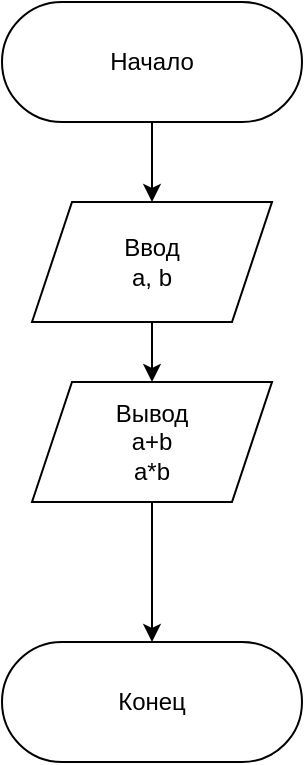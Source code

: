 <mxfile version="14.5.1" type="device" pages="5"><diagram id="qo4lEPv06BUdolFWNqSx" name="task_1"><mxGraphModel dx="1024" dy="592" grid="1" gridSize="10" guides="1" tooltips="1" connect="1" arrows="1" fold="1" page="1" pageScale="1" pageWidth="827" pageHeight="1169" math="0" shadow="0"><root><mxCell id="0"/><mxCell id="1" parent="0"/><mxCell id="qoAtUtWhVeY6RFyTbVCb-6" style="edgeStyle=orthogonalEdgeStyle;rounded=0;orthogonalLoop=1;jettySize=auto;html=1;entryX=0.5;entryY=0;entryDx=0;entryDy=0;" edge="1" parent="1" source="qoAtUtWhVeY6RFyTbVCb-2" target="qoAtUtWhVeY6RFyTbVCb-3"><mxGeometry relative="1" as="geometry"/></mxCell><mxCell id="qoAtUtWhVeY6RFyTbVCb-2" value="Начало" style="rounded=1;whiteSpace=wrap;html=1;arcSize=50;" vertex="1" parent="1"><mxGeometry x="330" y="20" width="150" height="60" as="geometry"/></mxCell><mxCell id="qoAtUtWhVeY6RFyTbVCb-7" style="edgeStyle=orthogonalEdgeStyle;rounded=0;orthogonalLoop=1;jettySize=auto;html=1;entryX=0.5;entryY=0;entryDx=0;entryDy=0;" edge="1" parent="1" source="qoAtUtWhVeY6RFyTbVCb-3" target="qoAtUtWhVeY6RFyTbVCb-4"><mxGeometry relative="1" as="geometry"/></mxCell><mxCell id="qoAtUtWhVeY6RFyTbVCb-3" value="Ввод&lt;br&gt;a, b" style="shape=parallelogram;perimeter=parallelogramPerimeter;whiteSpace=wrap;html=1;fixedSize=1;" vertex="1" parent="1"><mxGeometry x="345" y="120" width="120" height="60" as="geometry"/></mxCell><mxCell id="qoAtUtWhVeY6RFyTbVCb-8" style="edgeStyle=orthogonalEdgeStyle;rounded=0;orthogonalLoop=1;jettySize=auto;html=1;entryX=0.5;entryY=0;entryDx=0;entryDy=0;" edge="1" parent="1" source="qoAtUtWhVeY6RFyTbVCb-4" target="qoAtUtWhVeY6RFyTbVCb-5"><mxGeometry relative="1" as="geometry"/></mxCell><mxCell id="qoAtUtWhVeY6RFyTbVCb-4" value="Вывод&lt;br&gt;a+b&lt;br&gt;a*b" style="shape=parallelogram;perimeter=parallelogramPerimeter;whiteSpace=wrap;html=1;fixedSize=1;" vertex="1" parent="1"><mxGeometry x="345" y="210" width="120" height="60" as="geometry"/></mxCell><mxCell id="qoAtUtWhVeY6RFyTbVCb-5" value="Конец" style="rounded=1;whiteSpace=wrap;html=1;arcSize=50;" vertex="1" parent="1"><mxGeometry x="330" y="340" width="150" height="60" as="geometry"/></mxCell></root></mxGraphModel></diagram><diagram id="y3m553mqrJc-cT36v1tW" name="task_5"><mxGraphModel dx="1205" dy="696" grid="1" gridSize="10" guides="1" tooltips="1" connect="1" arrows="1" fold="1" page="1" pageScale="1" pageWidth="827" pageHeight="1169" math="0" shadow="0"><root><mxCell id="MUlFhlzjFCAVzHPnsBl7-0"/><mxCell id="MUlFhlzjFCAVzHPnsBl7-1" parent="MUlFhlzjFCAVzHPnsBl7-0"/><mxCell id="AQrZo-GMzjrD_Ji4xBp5-2" style="edgeStyle=orthogonalEdgeStyle;rounded=0;orthogonalLoop=1;jettySize=auto;html=1;entryX=0.5;entryY=0;entryDx=0;entryDy=0;" edge="1" parent="MUlFhlzjFCAVzHPnsBl7-1" source="AQrZo-GMzjrD_Ji4xBp5-0" target="AQrZo-GMzjrD_Ji4xBp5-1"><mxGeometry relative="1" as="geometry"/></mxCell><mxCell id="AQrZo-GMzjrD_Ji4xBp5-0" value="Начало" style="rounded=1;whiteSpace=wrap;html=1;arcSize=50;" vertex="1" parent="MUlFhlzjFCAVzHPnsBl7-1"><mxGeometry x="339" y="370" width="150" height="60" as="geometry"/></mxCell><mxCell id="IfE0JHBqWilqNaYrT_49-1" style="edgeStyle=orthogonalEdgeStyle;rounded=0;orthogonalLoop=1;jettySize=auto;html=1;entryX=0.5;entryY=0;entryDx=0;entryDy=0;" edge="1" parent="MUlFhlzjFCAVzHPnsBl7-1" source="AQrZo-GMzjrD_Ji4xBp5-1" target="AQrZo-GMzjrD_Ji4xBp5-3"><mxGeometry relative="1" as="geometry"/></mxCell><mxCell id="AQrZo-GMzjrD_Ji4xBp5-1" value="Ввод&lt;br&gt;a, b" style="shape=parallelogram;perimeter=parallelogramPerimeter;whiteSpace=wrap;html=1;fixedSize=1;" vertex="1" parent="MUlFhlzjFCAVzHPnsBl7-1"><mxGeometry x="340" y="470" width="148" height="60" as="geometry"/></mxCell><mxCell id="IfE0JHBqWilqNaYrT_49-2" style="edgeStyle=orthogonalEdgeStyle;rounded=0;orthogonalLoop=1;jettySize=auto;html=1;exitX=0.5;exitY=1;exitDx=0;exitDy=0;entryX=0.5;entryY=0;entryDx=0;entryDy=0;" edge="1" parent="MUlFhlzjFCAVzHPnsBl7-1" source="AQrZo-GMzjrD_Ji4xBp5-3" target="AQrZo-GMzjrD_Ji4xBp5-4"><mxGeometry relative="1" as="geometry"/></mxCell><mxCell id="AQrZo-GMzjrD_Ji4xBp5-3" value="&amp;nbsp;Определение местa букв в алфавите" style="rounded=0;whiteSpace=wrap;html=1;" vertex="1" parent="MUlFhlzjFCAVzHPnsBl7-1"><mxGeometry x="354" y="570" width="120" height="60" as="geometry"/></mxCell><mxCell id="IfE0JHBqWilqNaYrT_49-3" style="edgeStyle=orthogonalEdgeStyle;rounded=0;orthogonalLoop=1;jettySize=auto;html=1;entryX=0.5;entryY=0;entryDx=0;entryDy=0;" edge="1" parent="MUlFhlzjFCAVzHPnsBl7-1" source="AQrZo-GMzjrD_Ji4xBp5-4" target="AQrZo-GMzjrD_Ji4xBp5-5"><mxGeometry relative="1" as="geometry"/></mxCell><mxCell id="AQrZo-GMzjrD_Ji4xBp5-4" value="&lt;font&gt;&lt;font style=&quot;font-size: 12px&quot;&gt;Определение&amp;nbsp;&lt;font style=&quot;background-color: rgb(255 , 255 , 255)&quot;&gt;с&lt;/font&gt;&lt;font style=&quot;background-color: rgb(255 , 255 , 255)&quot;&gt;колько между ними находится букв&lt;/font&gt;&lt;/font&gt;&lt;br&gt;&lt;/font&gt;" style="rounded=0;whiteSpace=wrap;html=1;" vertex="1" parent="MUlFhlzjFCAVzHPnsBl7-1"><mxGeometry x="328" y="660" width="171" height="60" as="geometry"/></mxCell><mxCell id="IfE0JHBqWilqNaYrT_49-4" style="edgeStyle=orthogonalEdgeStyle;rounded=0;orthogonalLoop=1;jettySize=auto;html=1;" edge="1" parent="MUlFhlzjFCAVzHPnsBl7-1" source="AQrZo-GMzjrD_Ji4xBp5-5" target="IfE0JHBqWilqNaYrT_49-0"><mxGeometry relative="1" as="geometry"/></mxCell><mxCell id="AQrZo-GMzjrD_Ji4xBp5-5" value="Вывод результатов" style="shape=parallelogram;perimeter=parallelogramPerimeter;whiteSpace=wrap;html=1;fixedSize=1;size=30;" vertex="1" parent="MUlFhlzjFCAVzHPnsBl7-1"><mxGeometry x="329" y="760" width="170" height="60" as="geometry"/></mxCell><mxCell id="IfE0JHBqWilqNaYrT_49-0" value="Конец" style="rounded=1;whiteSpace=wrap;html=1;arcSize=50;" vertex="1" parent="MUlFhlzjFCAVzHPnsBl7-1"><mxGeometry x="339" y="870" width="150" height="60" as="geometry"/></mxCell></root></mxGraphModel></diagram><diagram id="MnHeAHDt_sr-CV77dKDY" name="task_6"><mxGraphModel dx="1024" dy="592" grid="1" gridSize="10" guides="1" tooltips="1" connect="1" arrows="1" fold="1" page="1" pageScale="1" pageWidth="827" pageHeight="1169" math="0" shadow="0"><root><mxCell id="NGG7y9Sjh2cXfRToQorX-0"/><mxCell id="NGG7y9Sjh2cXfRToQorX-1" parent="NGG7y9Sjh2cXfRToQorX-0"/><mxCell id="NGG7y9Sjh2cXfRToQorX-2" style="edgeStyle=orthogonalEdgeStyle;rounded=0;orthogonalLoop=1;jettySize=auto;html=1;entryX=0.5;entryY=0;entryDx=0;entryDy=0;" edge="1" parent="NGG7y9Sjh2cXfRToQorX-1" source="NGG7y9Sjh2cXfRToQorX-3" target="NGG7y9Sjh2cXfRToQorX-5"><mxGeometry relative="1" as="geometry"/></mxCell><mxCell id="NGG7y9Sjh2cXfRToQorX-3" value="Начало" style="rounded=1;whiteSpace=wrap;html=1;arcSize=50;" vertex="1" parent="NGG7y9Sjh2cXfRToQorX-1"><mxGeometry x="339" y="10" width="150" height="60" as="geometry"/></mxCell><mxCell id="NGG7y9Sjh2cXfRToQorX-4" style="edgeStyle=orthogonalEdgeStyle;rounded=0;orthogonalLoop=1;jettySize=auto;html=1;entryX=0.5;entryY=0;entryDx=0;entryDy=0;" edge="1" parent="NGG7y9Sjh2cXfRToQorX-1" source="NGG7y9Sjh2cXfRToQorX-5" target="NGG7y9Sjh2cXfRToQorX-7"><mxGeometry relative="1" as="geometry"/></mxCell><mxCell id="NGG7y9Sjh2cXfRToQorX-5" value="Ввод&lt;br&gt;n" style="shape=parallelogram;perimeter=parallelogramPerimeter;whiteSpace=wrap;html=1;fixedSize=1;" vertex="1" parent="NGG7y9Sjh2cXfRToQorX-1"><mxGeometry x="340" y="110" width="148" height="60" as="geometry"/></mxCell><mxCell id="NGG7y9Sjh2cXfRToQorX-6" style="edgeStyle=orthogonalEdgeStyle;rounded=0;orthogonalLoop=1;jettySize=auto;html=1;exitX=0.5;exitY=1;exitDx=0;exitDy=0;entryX=0.5;entryY=0;entryDx=0;entryDy=0;" edge="1" parent="NGG7y9Sjh2cXfRToQorX-1" source="NGG7y9Sjh2cXfRToQorX-7"><mxGeometry relative="1" as="geometry"><mxPoint x="413.5" y="300" as="targetPoint"/></mxGeometry></mxCell><mxCell id="NGG7y9Sjh2cXfRToQorX-7" value="&amp;nbsp;Определение буквы по номеру в алфавите" style="rounded=0;whiteSpace=wrap;html=1;" vertex="1" parent="NGG7y9Sjh2cXfRToQorX-1"><mxGeometry x="354" y="210" width="120" height="60" as="geometry"/></mxCell><mxCell id="NGG7y9Sjh2cXfRToQorX-10" style="edgeStyle=orthogonalEdgeStyle;rounded=0;orthogonalLoop=1;jettySize=auto;html=1;" edge="1" parent="NGG7y9Sjh2cXfRToQorX-1" source="NGG7y9Sjh2cXfRToQorX-11" target="NGG7y9Sjh2cXfRToQorX-12"><mxGeometry relative="1" as="geometry"/></mxCell><mxCell id="NGG7y9Sjh2cXfRToQorX-11" value="Вывод результатов" style="shape=parallelogram;perimeter=parallelogramPerimeter;whiteSpace=wrap;html=1;fixedSize=1;size=30;" vertex="1" parent="NGG7y9Sjh2cXfRToQorX-1"><mxGeometry x="329" y="300" width="170" height="60" as="geometry"/></mxCell><mxCell id="NGG7y9Sjh2cXfRToQorX-12" value="Конец" style="rounded=1;whiteSpace=wrap;html=1;arcSize=50;" vertex="1" parent="NGG7y9Sjh2cXfRToQorX-1"><mxGeometry x="339" y="410" width="150" height="60" as="geometry"/></mxCell></root></mxGraphModel></diagram><diagram id="HO0TYE6Q5Juq9QGbj9Br" name="task_8"><mxGraphModel dx="1205" dy="696" grid="1" gridSize="10" guides="1" tooltips="1" connect="1" arrows="1" fold="1" page="1" pageScale="1" pageWidth="827" pageHeight="1169" math="0" shadow="0"><root><mxCell id="HWW5PgQotXK022S72KJr-0"/><mxCell id="HWW5PgQotXK022S72KJr-1" parent="HWW5PgQotXK022S72KJr-0"/><mxCell id="HWW5PgQotXK022S72KJr-16" style="edgeStyle=orthogonalEdgeStyle;rounded=0;orthogonalLoop=1;jettySize=auto;html=1;exitX=0.5;exitY=1;exitDx=0;exitDy=0;entryX=0.5;entryY=0;entryDx=0;entryDy=0;" edge="1" parent="HWW5PgQotXK022S72KJr-1" source="HWW5PgQotXK022S72KJr-2" target="HWW5PgQotXK022S72KJr-3"><mxGeometry relative="1" as="geometry"/></mxCell><mxCell id="HWW5PgQotXK022S72KJr-2" value="Начало" style="rounded=1;whiteSpace=wrap;html=1;arcSize=50;" vertex="1" parent="HWW5PgQotXK022S72KJr-1"><mxGeometry x="339" y="20" width="150" height="60" as="geometry"/></mxCell><mxCell id="HWW5PgQotXK022S72KJr-17" style="edgeStyle=orthogonalEdgeStyle;rounded=0;orthogonalLoop=1;jettySize=auto;html=1;exitX=0.5;exitY=1;exitDx=0;exitDy=0;" edge="1" parent="HWW5PgQotXK022S72KJr-1" source="HWW5PgQotXK022S72KJr-3" target="HWW5PgQotXK022S72KJr-4"><mxGeometry relative="1" as="geometry"/></mxCell><mxCell id="HWW5PgQotXK022S72KJr-3" value="Ввод&lt;br&gt;a" style="shape=parallelogram;perimeter=parallelogramPerimeter;whiteSpace=wrap;html=1;fixedSize=1;" vertex="1" parent="HWW5PgQotXK022S72KJr-1"><mxGeometry x="354" y="100" width="120" height="60" as="geometry"/></mxCell><mxCell id="HWW5PgQotXK022S72KJr-11" style="edgeStyle=orthogonalEdgeStyle;rounded=0;orthogonalLoop=1;jettySize=auto;html=1;exitX=0;exitY=0.5;exitDx=0;exitDy=0;entryX=0.5;entryY=0;entryDx=0;entryDy=0;" edge="1" parent="HWW5PgQotXK022S72KJr-1" source="HWW5PgQotXK022S72KJr-4" target="HWW5PgQotXK022S72KJr-8"><mxGeometry relative="1" as="geometry"/></mxCell><mxCell id="HWW5PgQotXK022S72KJr-23" style="edgeStyle=orthogonalEdgeStyle;rounded=0;orthogonalLoop=1;jettySize=auto;html=1;exitX=1;exitY=0.5;exitDx=0;exitDy=0;entryX=0.5;entryY=0;entryDx=0;entryDy=0;" edge="1" parent="HWW5PgQotXK022S72KJr-1" source="HWW5PgQotXK022S72KJr-4" target="HWW5PgQotXK022S72KJr-18"><mxGeometry relative="1" as="geometry"/></mxCell><mxCell id="HWW5PgQotXK022S72KJr-4" value="Кратно ли&lt;br&gt;&amp;nbsp;а 400" style="rhombus;whiteSpace=wrap;html=1;" vertex="1" parent="HWW5PgQotXK022S72KJr-1"><mxGeometry x="367" y="200" width="94" height="100" as="geometry"/></mxCell><mxCell id="HWW5PgQotXK022S72KJr-5" value="&lt;div&gt;&lt;span&gt;Нет&lt;/span&gt;&lt;/div&gt;" style="text;html=1;strokeColor=none;fillColor=none;align=center;verticalAlign=middle;whiteSpace=wrap;rounded=0;" vertex="1" parent="HWW5PgQotXK022S72KJr-1"><mxGeometry x="367" y="180" width="40" height="20" as="geometry"/></mxCell><mxCell id="HWW5PgQotXK022S72KJr-6" value="Да" style="text;html=1;strokeColor=none;fillColor=none;align=center;verticalAlign=middle;whiteSpace=wrap;rounded=0;" vertex="1" parent="HWW5PgQotXK022S72KJr-1"><mxGeometry x="421" y="180" width="40" height="20" as="geometry"/></mxCell><mxCell id="HWW5PgQotXK022S72KJr-15" style="edgeStyle=orthogonalEdgeStyle;rounded=0;orthogonalLoop=1;jettySize=auto;html=1;exitX=0;exitY=0.5;exitDx=0;exitDy=0;entryX=0.5;entryY=0;entryDx=0;entryDy=0;" edge="1" parent="HWW5PgQotXK022S72KJr-1" source="HWW5PgQotXK022S72KJr-8" target="HWW5PgQotXK022S72KJr-12"><mxGeometry relative="1" as="geometry"/></mxCell><mxCell id="HWW5PgQotXK022S72KJr-22" style="edgeStyle=orthogonalEdgeStyle;rounded=0;orthogonalLoop=1;jettySize=auto;html=1;exitX=1;exitY=0.5;exitDx=0;exitDy=0;entryX=0.5;entryY=0;entryDx=0;entryDy=0;" edge="1" parent="HWW5PgQotXK022S72KJr-1" source="HWW5PgQotXK022S72KJr-8" target="HWW5PgQotXK022S72KJr-19"><mxGeometry relative="1" as="geometry"/></mxCell><mxCell id="HWW5PgQotXK022S72KJr-8" value="Кратно ли&lt;br&gt;&amp;nbsp;а 100" style="rhombus;whiteSpace=wrap;html=1;" vertex="1" parent="HWW5PgQotXK022S72KJr-1"><mxGeometry x="245" y="320" width="94" height="100" as="geometry"/></mxCell><mxCell id="HWW5PgQotXK022S72KJr-9" value="&lt;div&gt;&lt;span&gt;Нет&lt;/span&gt;&lt;/div&gt;" style="text;html=1;strokeColor=none;fillColor=none;align=center;verticalAlign=middle;whiteSpace=wrap;rounded=0;" vertex="1" parent="HWW5PgQotXK022S72KJr-1"><mxGeometry x="245" y="300" width="40" height="20" as="geometry"/></mxCell><mxCell id="HWW5PgQotXK022S72KJr-10" value="Да" style="text;html=1;strokeColor=none;fillColor=none;align=center;verticalAlign=middle;whiteSpace=wrap;rounded=0;" vertex="1" parent="HWW5PgQotXK022S72KJr-1"><mxGeometry x="299" y="300" width="40" height="20" as="geometry"/></mxCell><mxCell id="HWW5PgQotXK022S72KJr-24" style="edgeStyle=orthogonalEdgeStyle;rounded=0;orthogonalLoop=1;jettySize=auto;html=1;exitX=1;exitY=0.5;exitDx=0;exitDy=0;entryX=0;entryY=0.5;entryDx=0;entryDy=0;" edge="1" parent="HWW5PgQotXK022S72KJr-1" source="HWW5PgQotXK022S72KJr-12" target="HWW5PgQotXK022S72KJr-20"><mxGeometry relative="1" as="geometry"/></mxCell><mxCell id="HWW5PgQotXK022S72KJr-25" style="edgeStyle=orthogonalEdgeStyle;rounded=0;orthogonalLoop=1;jettySize=auto;html=1;exitX=0;exitY=0.5;exitDx=0;exitDy=0;" edge="1" parent="HWW5PgQotXK022S72KJr-1" source="HWW5PgQotXK022S72KJr-12" target="HWW5PgQotXK022S72KJr-21"><mxGeometry relative="1" as="geometry"/></mxCell><mxCell id="HWW5PgQotXK022S72KJr-12" value="Кратно ли&lt;br&gt;&amp;nbsp;а 4" style="rhombus;whiteSpace=wrap;html=1;" vertex="1" parent="HWW5PgQotXK022S72KJr-1"><mxGeometry x="151" y="440" width="94" height="100" as="geometry"/></mxCell><mxCell id="HWW5PgQotXK022S72KJr-13" value="&lt;div&gt;&lt;span&gt;Нет&lt;/span&gt;&lt;/div&gt;" style="text;html=1;strokeColor=none;fillColor=none;align=center;verticalAlign=middle;whiteSpace=wrap;rounded=0;" vertex="1" parent="HWW5PgQotXK022S72KJr-1"><mxGeometry x="151" y="420" width="40" height="20" as="geometry"/></mxCell><mxCell id="HWW5PgQotXK022S72KJr-14" value="Да" style="text;html=1;strokeColor=none;fillColor=none;align=center;verticalAlign=middle;whiteSpace=wrap;rounded=0;" vertex="1" parent="HWW5PgQotXK022S72KJr-1"><mxGeometry x="205" y="420" width="40" height="20" as="geometry"/></mxCell><mxCell id="HWW5PgQotXK022S72KJr-30" style="edgeStyle=orthogonalEdgeStyle;rounded=0;orthogonalLoop=1;jettySize=auto;html=1;entryX=0.5;entryY=0;entryDx=0;entryDy=0;" edge="1" parent="HWW5PgQotXK022S72KJr-1" source="HWW5PgQotXK022S72KJr-18" target="HWW5PgQotXK022S72KJr-26"><mxGeometry relative="1" as="geometry"><Array as="points"><mxPoint x="670" y="560"/><mxPoint x="414" y="560"/></Array></mxGeometry></mxCell><mxCell id="HWW5PgQotXK022S72KJr-18" value="Вывод&lt;br&gt;Високосный" style="shape=parallelogram;perimeter=parallelogramPerimeter;whiteSpace=wrap;html=1;fixedSize=1;" vertex="1" parent="HWW5PgQotXK022S72KJr-1"><mxGeometry x="610" y="460" width="120" height="60" as="geometry"/></mxCell><mxCell id="HWW5PgQotXK022S72KJr-29" style="edgeStyle=orthogonalEdgeStyle;rounded=0;orthogonalLoop=1;jettySize=auto;html=1;entryX=0.5;entryY=0;entryDx=0;entryDy=0;" edge="1" parent="HWW5PgQotXK022S72KJr-1" source="HWW5PgQotXK022S72KJr-19" target="HWW5PgQotXK022S72KJr-26"><mxGeometry relative="1" as="geometry"><Array as="points"><mxPoint x="510" y="560"/><mxPoint x="414" y="560"/></Array></mxGeometry></mxCell><mxCell id="HWW5PgQotXK022S72KJr-19" value="Вывод&lt;br&gt;Невисокосный" style="shape=parallelogram;perimeter=parallelogramPerimeter;whiteSpace=wrap;html=1;fixedSize=1;" vertex="1" parent="HWW5PgQotXK022S72KJr-1"><mxGeometry x="450" y="460" width="120" height="60" as="geometry"/></mxCell><mxCell id="HWW5PgQotXK022S72KJr-28" style="edgeStyle=orthogonalEdgeStyle;rounded=0;orthogonalLoop=1;jettySize=auto;html=1;entryX=0.5;entryY=0;entryDx=0;entryDy=0;" edge="1" parent="HWW5PgQotXK022S72KJr-1" source="HWW5PgQotXK022S72KJr-20" target="HWW5PgQotXK022S72KJr-26"><mxGeometry relative="1" as="geometry"><Array as="points"><mxPoint x="347" y="560"/><mxPoint x="414" y="560"/></Array></mxGeometry></mxCell><mxCell id="HWW5PgQotXK022S72KJr-20" value="Вывод&lt;br&gt;Високосный" style="shape=parallelogram;perimeter=parallelogramPerimeter;whiteSpace=wrap;html=1;fixedSize=1;" vertex="1" parent="HWW5PgQotXK022S72KJr-1"><mxGeometry x="287" y="460" width="120" height="60" as="geometry"/></mxCell><mxCell id="HWW5PgQotXK022S72KJr-27" style="edgeStyle=orthogonalEdgeStyle;rounded=0;orthogonalLoop=1;jettySize=auto;html=1;entryX=0.5;entryY=0;entryDx=0;entryDy=0;" edge="1" parent="HWW5PgQotXK022S72KJr-1" source="HWW5PgQotXK022S72KJr-21" target="HWW5PgQotXK022S72KJr-26"><mxGeometry relative="1" as="geometry"><Array as="points"><mxPoint x="60" y="560"/><mxPoint x="414" y="560"/></Array></mxGeometry></mxCell><mxCell id="HWW5PgQotXK022S72KJr-21" value="Вывод&lt;br&gt;Невисокосный" style="shape=parallelogram;perimeter=parallelogramPerimeter;whiteSpace=wrap;html=1;fixedSize=1;" vertex="1" parent="HWW5PgQotXK022S72KJr-1"><mxGeometry y="460" width="120" height="60" as="geometry"/></mxCell><mxCell id="HWW5PgQotXK022S72KJr-26" value="Конец" style="rounded=1;whiteSpace=wrap;html=1;arcSize=50;" vertex="1" parent="HWW5PgQotXK022S72KJr-1"><mxGeometry x="339" y="620" width="150" height="60" as="geometry"/></mxCell></root></mxGraphModel></diagram><diagram id="B9Zzhxy-NyKrISX4-PFj" name="task_9"><mxGraphModel dx="1024" dy="592" grid="1" gridSize="10" guides="1" tooltips="1" connect="1" arrows="1" fold="1" page="1" pageScale="1" pageWidth="827" pageHeight="1169" math="0" shadow="0"><root><mxCell id="5rMmPFKWL2R_3tOxCM4i-0"/><mxCell id="5rMmPFKWL2R_3tOxCM4i-1" parent="5rMmPFKWL2R_3tOxCM4i-0"/><mxCell id="fPwVi9Od3_vIk-2vX0oN-17" style="edgeStyle=orthogonalEdgeStyle;rounded=0;orthogonalLoop=1;jettySize=auto;html=1;entryX=0.5;entryY=0;entryDx=0;entryDy=0;" edge="1" parent="5rMmPFKWL2R_3tOxCM4i-1" source="fPwVi9Od3_vIk-2vX0oN-0" target="fPwVi9Od3_vIk-2vX0oN-1"><mxGeometry relative="1" as="geometry"/></mxCell><mxCell id="fPwVi9Od3_vIk-2vX0oN-0" value="Начало" style="rounded=1;whiteSpace=wrap;html=1;arcSize=50;" vertex="1" parent="5rMmPFKWL2R_3tOxCM4i-1"><mxGeometry x="314" y="40" width="200" height="80" as="geometry"/></mxCell><mxCell id="fPwVi9Od3_vIk-2vX0oN-18" value="" style="edgeStyle=orthogonalEdgeStyle;rounded=0;orthogonalLoop=1;jettySize=auto;html=1;" edge="1" parent="5rMmPFKWL2R_3tOxCM4i-1" source="fPwVi9Od3_vIk-2vX0oN-1" target="fPwVi9Od3_vIk-2vX0oN-2"><mxGeometry relative="1" as="geometry"/></mxCell><mxCell id="fPwVi9Od3_vIk-2vX0oN-1" value="Ввод&lt;br&gt;a, b, c" style="shape=parallelogram;perimeter=parallelogramPerimeter;whiteSpace=wrap;html=1;fixedSize=1;" vertex="1" parent="5rMmPFKWL2R_3tOxCM4i-1"><mxGeometry x="324" y="160" width="180" height="60" as="geometry"/></mxCell><mxCell id="fPwVi9Od3_vIk-2vX0oN-23" style="edgeStyle=orthogonalEdgeStyle;rounded=0;orthogonalLoop=1;jettySize=auto;html=1;exitX=0;exitY=0.5;exitDx=0;exitDy=0;entryX=0.5;entryY=0;entryDx=0;entryDy=0;" edge="1" parent="5rMmPFKWL2R_3tOxCM4i-1" source="fPwVi9Od3_vIk-2vX0oN-2" target="fPwVi9Od3_vIk-2vX0oN-9"><mxGeometry relative="1" as="geometry"/></mxCell><mxCell id="fPwVi9Od3_vIk-2vX0oN-26" style="edgeStyle=orthogonalEdgeStyle;rounded=0;orthogonalLoop=1;jettySize=auto;html=1;exitX=1;exitY=0.5;exitDx=0;exitDy=0;entryX=0.5;entryY=0;entryDx=0;entryDy=0;" edge="1" parent="5rMmPFKWL2R_3tOxCM4i-1" source="fPwVi9Od3_vIk-2vX0oN-2" target="fPwVi9Od3_vIk-2vX0oN-8"><mxGeometry relative="1" as="geometry"/></mxCell><mxCell id="fPwVi9Od3_vIk-2vX0oN-2" value="&lt;p style=&quot;line-height: 90%&quot;&gt;&lt;/p&gt;&lt;pre style=&quot;font-size: 11px&quot;&gt;&lt;span style=&quot;background-color: rgb(255 , 255 , 255)&quot;&gt;&lt;font face=&quot;Helvetica&quot; style=&quot;font-size: 11px&quot;&gt; b &amp;lt; a &amp;lt; c&lt;/font&gt;&lt;/span&gt;&lt;/pre&gt;&lt;pre style=&quot;font-size: 11px&quot;&gt;&lt;font face=&quot;Helvetica&quot; style=&quot;font-size: 11px&quot;&gt;&lt;span style=&quot;background-color: rgb(255 , 255 , 255)&quot;&gt;или&lt;/span&gt;&lt;/font&gt;&lt;/pre&gt;&lt;pre style=&quot;font-size: 11px&quot;&gt;&lt;pre&gt;&lt;span style=&quot;background-color: rgb(255 , 255 , 255)&quot;&gt;&lt;font face=&quot;Helvetica&quot; style=&quot;font-size: 11px&quot;&gt;c &amp;lt; a &amp;lt; b&lt;/font&gt;&lt;/span&gt;&lt;/pre&gt;&lt;/pre&gt;&lt;p&gt;&lt;/p&gt;" style="rhombus;whiteSpace=wrap;html=1;" vertex="1" parent="5rMmPFKWL2R_3tOxCM4i-1"><mxGeometry x="332" y="290" width="163" height="100" as="geometry"/></mxCell><mxCell id="fPwVi9Od3_vIk-2vX0oN-3" value="&lt;div&gt;&lt;span&gt;Нет&lt;/span&gt;&lt;/div&gt;" style="text;html=1;strokeColor=none;fillColor=none;align=center;verticalAlign=middle;whiteSpace=wrap;rounded=0;" vertex="1" parent="5rMmPFKWL2R_3tOxCM4i-1"><mxGeometry x="332" y="250" width="40" height="20" as="geometry"/></mxCell><mxCell id="fPwVi9Od3_vIk-2vX0oN-4" value="Да" style="text;html=1;strokeColor=none;fillColor=none;align=center;verticalAlign=middle;whiteSpace=wrap;rounded=0;" vertex="1" parent="5rMmPFKWL2R_3tOxCM4i-1"><mxGeometry x="455" y="250" width="40" height="20" as="geometry"/></mxCell><mxCell id="fPwVi9Od3_vIk-2vX0oN-31" style="edgeStyle=orthogonalEdgeStyle;rounded=0;orthogonalLoop=1;jettySize=auto;html=1;exitX=0.5;exitY=1;exitDx=0;exitDy=0;" edge="1" parent="5rMmPFKWL2R_3tOxCM4i-1" source="fPwVi9Od3_vIk-2vX0oN-8" target="fPwVi9Od3_vIk-2vX0oN-27"><mxGeometry relative="1" as="geometry"/></mxCell><mxCell id="fPwVi9Od3_vIk-2vX0oN-8" value="Вывод&lt;br&gt;Среднее а" style="shape=parallelogram;perimeter=parallelogramPerimeter;whiteSpace=wrap;html=1;fixedSize=1;" vertex="1" parent="5rMmPFKWL2R_3tOxCM4i-1"><mxGeometry x="600" y="525" width="180" height="60" as="geometry"/></mxCell><mxCell id="fPwVi9Od3_vIk-2vX0oN-24" style="edgeStyle=orthogonalEdgeStyle;rounded=0;orthogonalLoop=1;jettySize=auto;html=1;exitX=0;exitY=0.5;exitDx=0;exitDy=0;entryX=0.5;entryY=0;entryDx=0;entryDy=0;" edge="1" parent="5rMmPFKWL2R_3tOxCM4i-1" source="fPwVi9Od3_vIk-2vX0oN-9" target="fPwVi9Od3_vIk-2vX0oN-16"><mxGeometry relative="1" as="geometry"/></mxCell><mxCell id="fPwVi9Od3_vIk-2vX0oN-25" style="edgeStyle=orthogonalEdgeStyle;rounded=0;orthogonalLoop=1;jettySize=auto;html=1;exitX=1;exitY=0.5;exitDx=0;exitDy=0;entryX=0.5;entryY=0;entryDx=0;entryDy=0;" edge="1" parent="5rMmPFKWL2R_3tOxCM4i-1" source="fPwVi9Od3_vIk-2vX0oN-9" target="fPwVi9Od3_vIk-2vX0oN-12"><mxGeometry relative="1" as="geometry"/></mxCell><mxCell id="fPwVi9Od3_vIk-2vX0oN-9" value="&lt;pre style=&quot;font-size: 11px&quot;&gt;&lt;span style=&quot;background-color: rgb(255 , 255 , 255)&quot;&gt;&lt;font face=&quot;Helvetica&quot;&gt; a &amp;lt; b &amp;lt; c&lt;/font&gt;&lt;/span&gt;&lt;/pre&gt;&lt;pre style=&quot;font-size: 11px&quot;&gt;&lt;font face=&quot;Helvetica&quot;&gt;&lt;span style=&quot;background-color: rgb(255 , 255 , 255)&quot;&gt;или&lt;/span&gt;&lt;/font&gt;&lt;/pre&gt;&lt;pre style=&quot;font-size: 11px&quot;&gt;&lt;pre&gt;&lt;span style=&quot;background-color: rgb(255 , 255 , 255)&quot;&gt;&lt;font face=&quot;Helvetica&quot;&gt;c &amp;lt; b &amp;lt; a&lt;/font&gt;&lt;/span&gt;&lt;/pre&gt;&lt;/pre&gt;" style="rhombus;whiteSpace=wrap;html=1;" vertex="1" parent="5rMmPFKWL2R_3tOxCM4i-1"><mxGeometry x="169" y="390" width="163" height="100" as="geometry"/></mxCell><mxCell id="fPwVi9Od3_vIk-2vX0oN-10" value="&lt;div&gt;&lt;span&gt;Нет&lt;/span&gt;&lt;/div&gt;" style="text;html=1;strokeColor=none;fillColor=none;align=center;verticalAlign=middle;whiteSpace=wrap;rounded=0;" vertex="1" parent="5rMmPFKWL2R_3tOxCM4i-1"><mxGeometry x="169" y="370" width="40" height="20" as="geometry"/></mxCell><mxCell id="fPwVi9Od3_vIk-2vX0oN-11" value="Да" style="text;html=1;strokeColor=none;fillColor=none;align=center;verticalAlign=middle;whiteSpace=wrap;rounded=0;" vertex="1" parent="5rMmPFKWL2R_3tOxCM4i-1"><mxGeometry x="292" y="370" width="40" height="20" as="geometry"/></mxCell><mxCell id="fPwVi9Od3_vIk-2vX0oN-30" style="edgeStyle=orthogonalEdgeStyle;rounded=0;orthogonalLoop=1;jettySize=auto;html=1;exitX=0.5;exitY=1;exitDx=0;exitDy=0;entryX=0.5;entryY=0;entryDx=0;entryDy=0;" edge="1" parent="5rMmPFKWL2R_3tOxCM4i-1" source="fPwVi9Od3_vIk-2vX0oN-12" target="fPwVi9Od3_vIk-2vX0oN-27"><mxGeometry relative="1" as="geometry"/></mxCell><mxCell id="fPwVi9Od3_vIk-2vX0oN-12" value="Вывод&lt;br&gt;Среднее b" style="shape=parallelogram;perimeter=parallelogramPerimeter;whiteSpace=wrap;html=1;fixedSize=1;" vertex="1" parent="5rMmPFKWL2R_3tOxCM4i-1"><mxGeometry x="385" y="525" width="180" height="60" as="geometry"/></mxCell><mxCell id="fPwVi9Od3_vIk-2vX0oN-29" style="edgeStyle=orthogonalEdgeStyle;rounded=0;orthogonalLoop=1;jettySize=auto;html=1;exitX=0.5;exitY=1;exitDx=0;exitDy=0;entryX=0.5;entryY=0;entryDx=0;entryDy=0;" edge="1" parent="5rMmPFKWL2R_3tOxCM4i-1" source="fPwVi9Od3_vIk-2vX0oN-16" target="fPwVi9Od3_vIk-2vX0oN-27"><mxGeometry relative="1" as="geometry"/></mxCell><mxCell id="fPwVi9Od3_vIk-2vX0oN-16" value="Вывод&lt;br&gt;Среднее c" style="shape=parallelogram;perimeter=parallelogramPerimeter;whiteSpace=wrap;html=1;fixedSize=1;" vertex="1" parent="5rMmPFKWL2R_3tOxCM4i-1"><mxGeometry y="525" width="180" height="60" as="geometry"/></mxCell><mxCell id="fPwVi9Od3_vIk-2vX0oN-27" value="Конец" style="rounded=1;whiteSpace=wrap;html=1;arcSize=50;" vertex="1" parent="5rMmPFKWL2R_3tOxCM4i-1"><mxGeometry x="314" y="690" width="200" height="80" as="geometry"/></mxCell></root></mxGraphModel></diagram></mxfile>